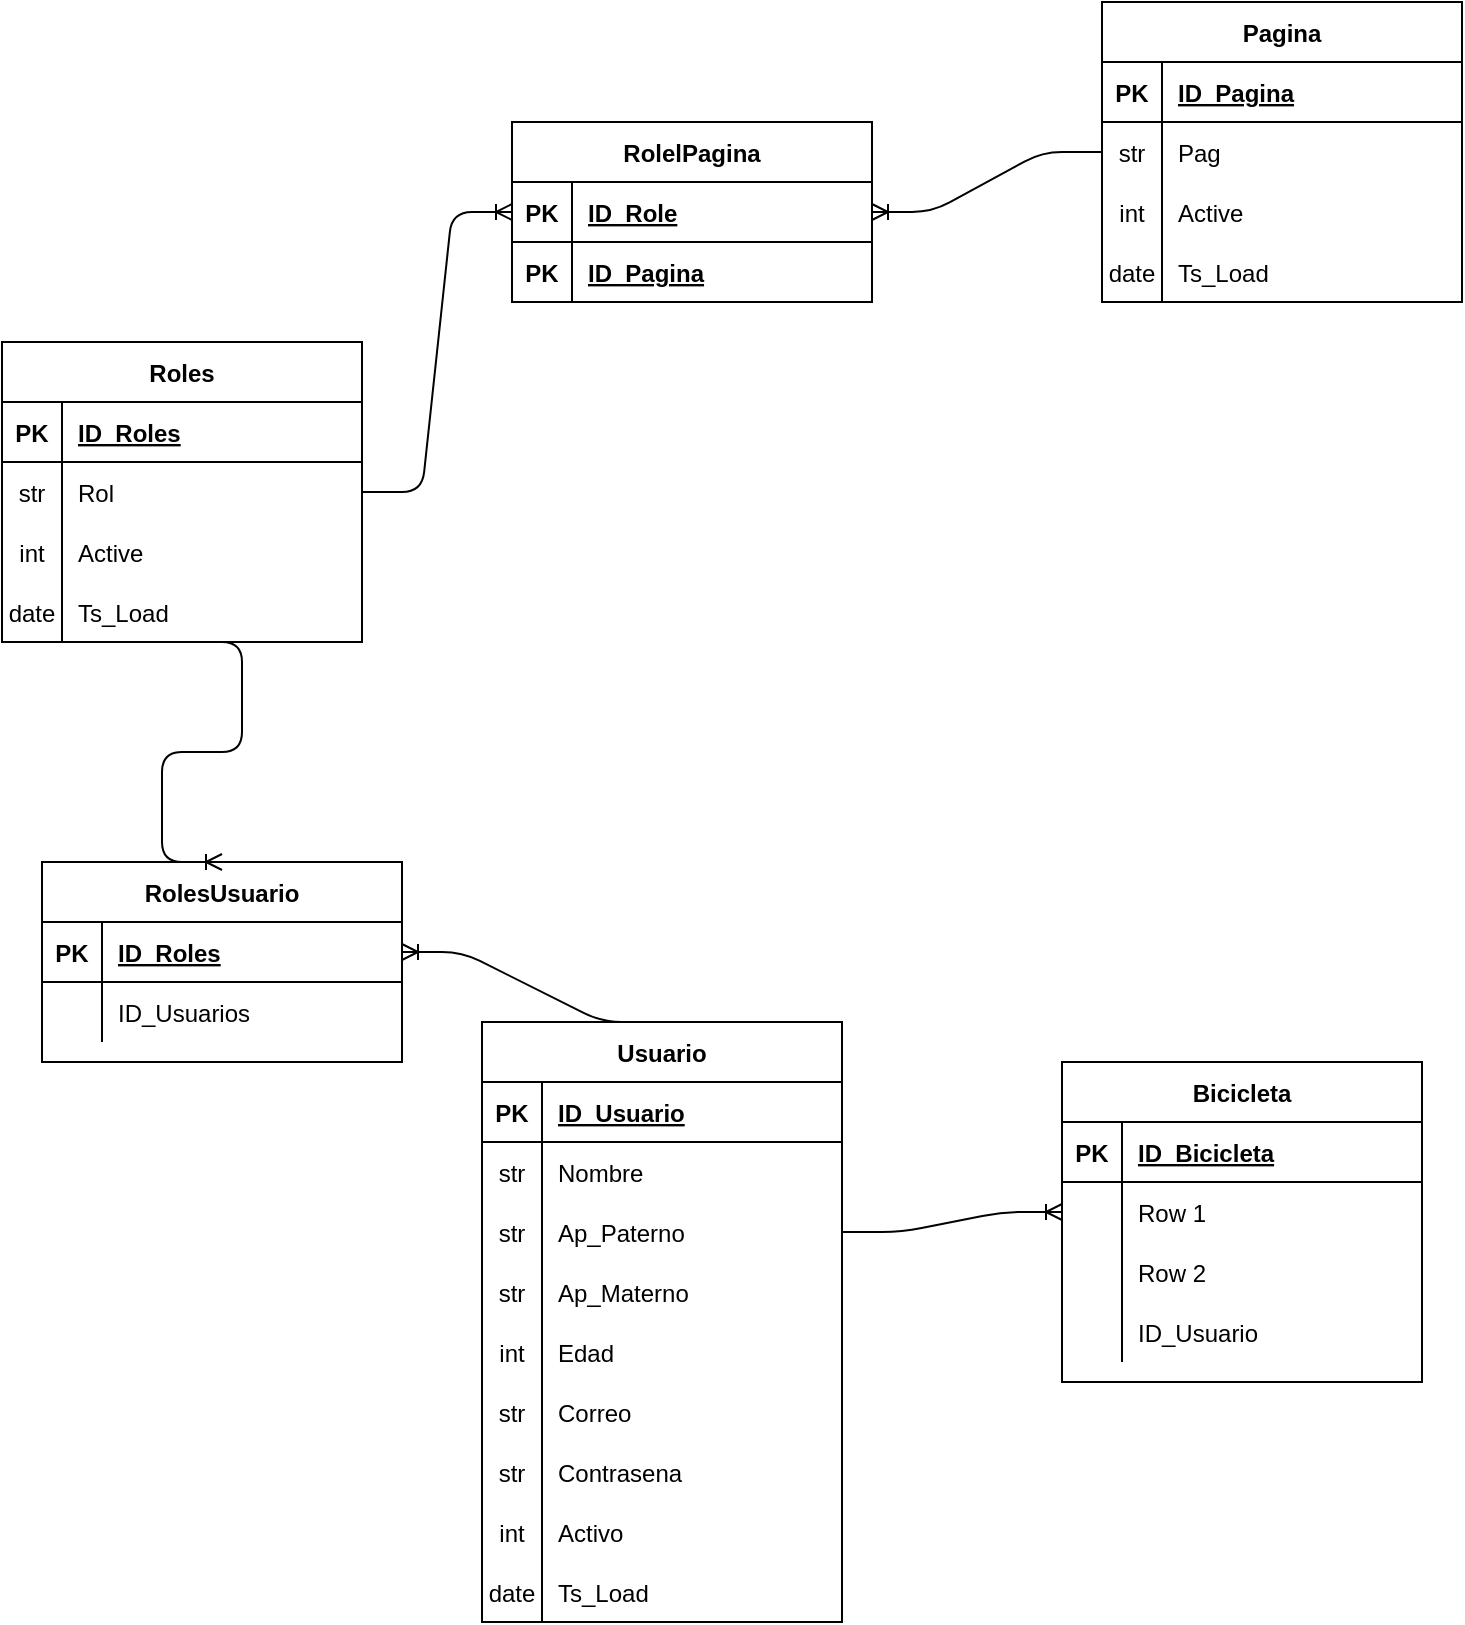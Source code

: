 <mxfile version="14.4.6" type="github">
  <diagram id="pZZokysNZ_JPnL4x6vj1" name="Page-1">
    <mxGraphModel dx="2062" dy="1122" grid="1" gridSize="10" guides="1" tooltips="1" connect="1" arrows="1" fold="1" page="1" pageScale="1" pageWidth="850" pageHeight="1100" math="0" shadow="0">
      <root>
        <mxCell id="0" />
        <mxCell id="1" parent="0" />
        <mxCell id="bvPA_FF6MryoIzN2uko0-1" value="Roles" style="shape=table;startSize=30;container=1;collapsible=1;childLayout=tableLayout;fixedRows=1;rowLines=0;fontStyle=1;align=center;resizeLast=1;" parent="1" vertex="1">
          <mxGeometry x="80" y="320" width="180" height="150" as="geometry" />
        </mxCell>
        <mxCell id="bvPA_FF6MryoIzN2uko0-2" value="" style="shape=partialRectangle;collapsible=0;dropTarget=0;pointerEvents=0;fillColor=none;top=0;left=0;bottom=1;right=0;points=[[0,0.5],[1,0.5]];portConstraint=eastwest;" parent="bvPA_FF6MryoIzN2uko0-1" vertex="1">
          <mxGeometry y="30" width="180" height="30" as="geometry" />
        </mxCell>
        <mxCell id="bvPA_FF6MryoIzN2uko0-3" value="PK" style="shape=partialRectangle;connectable=0;fillColor=none;top=0;left=0;bottom=0;right=0;fontStyle=1;overflow=hidden;" parent="bvPA_FF6MryoIzN2uko0-2" vertex="1">
          <mxGeometry width="30" height="30" as="geometry" />
        </mxCell>
        <mxCell id="bvPA_FF6MryoIzN2uko0-4" value="ID_Roles" style="shape=partialRectangle;connectable=0;fillColor=none;top=0;left=0;bottom=0;right=0;align=left;spacingLeft=6;fontStyle=5;overflow=hidden;" parent="bvPA_FF6MryoIzN2uko0-2" vertex="1">
          <mxGeometry x="30" width="150" height="30" as="geometry" />
        </mxCell>
        <mxCell id="bvPA_FF6MryoIzN2uko0-5" value="" style="shape=partialRectangle;collapsible=0;dropTarget=0;pointerEvents=0;fillColor=none;top=0;left=0;bottom=0;right=0;points=[[0,0.5],[1,0.5]];portConstraint=eastwest;" parent="bvPA_FF6MryoIzN2uko0-1" vertex="1">
          <mxGeometry y="60" width="180" height="30" as="geometry" />
        </mxCell>
        <mxCell id="bvPA_FF6MryoIzN2uko0-6" value="str" style="shape=partialRectangle;connectable=0;fillColor=none;top=0;left=0;bottom=0;right=0;editable=1;overflow=hidden;" parent="bvPA_FF6MryoIzN2uko0-5" vertex="1">
          <mxGeometry width="30" height="30" as="geometry" />
        </mxCell>
        <mxCell id="bvPA_FF6MryoIzN2uko0-7" value="Rol" style="shape=partialRectangle;connectable=0;fillColor=none;top=0;left=0;bottom=0;right=0;align=left;spacingLeft=6;overflow=hidden;" parent="bvPA_FF6MryoIzN2uko0-5" vertex="1">
          <mxGeometry x="30" width="150" height="30" as="geometry" />
        </mxCell>
        <mxCell id="bvPA_FF6MryoIzN2uko0-8" value="" style="shape=partialRectangle;collapsible=0;dropTarget=0;pointerEvents=0;fillColor=none;top=0;left=0;bottom=0;right=0;points=[[0,0.5],[1,0.5]];portConstraint=eastwest;" parent="bvPA_FF6MryoIzN2uko0-1" vertex="1">
          <mxGeometry y="90" width="180" height="30" as="geometry" />
        </mxCell>
        <mxCell id="bvPA_FF6MryoIzN2uko0-9" value="int" style="shape=partialRectangle;connectable=0;fillColor=none;top=0;left=0;bottom=0;right=0;editable=1;overflow=hidden;" parent="bvPA_FF6MryoIzN2uko0-8" vertex="1">
          <mxGeometry width="30" height="30" as="geometry" />
        </mxCell>
        <mxCell id="bvPA_FF6MryoIzN2uko0-10" value="Active" style="shape=partialRectangle;connectable=0;fillColor=none;top=0;left=0;bottom=0;right=0;align=left;spacingLeft=6;overflow=hidden;" parent="bvPA_FF6MryoIzN2uko0-8" vertex="1">
          <mxGeometry x="30" width="150" height="30" as="geometry" />
        </mxCell>
        <mxCell id="-ePmhMvstfbtgGFghTTU-14" value="" style="shape=partialRectangle;collapsible=0;dropTarget=0;pointerEvents=0;fillColor=none;top=0;left=0;bottom=0;right=0;points=[[0,0.5],[1,0.5]];portConstraint=eastwest;" vertex="1" parent="bvPA_FF6MryoIzN2uko0-1">
          <mxGeometry y="120" width="180" height="30" as="geometry" />
        </mxCell>
        <mxCell id="-ePmhMvstfbtgGFghTTU-15" value="date" style="shape=partialRectangle;connectable=0;fillColor=none;top=0;left=0;bottom=0;right=0;editable=1;overflow=hidden;" vertex="1" parent="-ePmhMvstfbtgGFghTTU-14">
          <mxGeometry width="30" height="30" as="geometry" />
        </mxCell>
        <mxCell id="-ePmhMvstfbtgGFghTTU-16" value="Ts_Load" style="shape=partialRectangle;connectable=0;fillColor=none;top=0;left=0;bottom=0;right=0;align=left;spacingLeft=6;overflow=hidden;" vertex="1" parent="-ePmhMvstfbtgGFghTTU-14">
          <mxGeometry x="30" width="150" height="30" as="geometry" />
        </mxCell>
        <mxCell id="bvPA_FF6MryoIzN2uko0-14" value="Pagina" style="shape=table;startSize=30;container=1;collapsible=1;childLayout=tableLayout;fixedRows=1;rowLines=0;fontStyle=1;align=center;resizeLast=1;" parent="1" vertex="1">
          <mxGeometry x="630" y="150" width="180" height="150" as="geometry" />
        </mxCell>
        <mxCell id="bvPA_FF6MryoIzN2uko0-15" value="" style="shape=partialRectangle;collapsible=0;dropTarget=0;pointerEvents=0;fillColor=none;top=0;left=0;bottom=1;right=0;points=[[0,0.5],[1,0.5]];portConstraint=eastwest;" parent="bvPA_FF6MryoIzN2uko0-14" vertex="1">
          <mxGeometry y="30" width="180" height="30" as="geometry" />
        </mxCell>
        <mxCell id="bvPA_FF6MryoIzN2uko0-16" value="PK" style="shape=partialRectangle;connectable=0;fillColor=none;top=0;left=0;bottom=0;right=0;fontStyle=1;overflow=hidden;" parent="bvPA_FF6MryoIzN2uko0-15" vertex="1">
          <mxGeometry width="30" height="30" as="geometry" />
        </mxCell>
        <mxCell id="bvPA_FF6MryoIzN2uko0-17" value="ID_Pagina" style="shape=partialRectangle;connectable=0;fillColor=none;top=0;left=0;bottom=0;right=0;align=left;spacingLeft=6;fontStyle=5;overflow=hidden;" parent="bvPA_FF6MryoIzN2uko0-15" vertex="1">
          <mxGeometry x="30" width="150" height="30" as="geometry" />
        </mxCell>
        <mxCell id="bvPA_FF6MryoIzN2uko0-18" value="" style="shape=partialRectangle;collapsible=0;dropTarget=0;pointerEvents=0;fillColor=none;top=0;left=0;bottom=0;right=0;points=[[0,0.5],[1,0.5]];portConstraint=eastwest;" parent="bvPA_FF6MryoIzN2uko0-14" vertex="1">
          <mxGeometry y="60" width="180" height="30" as="geometry" />
        </mxCell>
        <mxCell id="bvPA_FF6MryoIzN2uko0-19" value="str" style="shape=partialRectangle;connectable=0;fillColor=none;top=0;left=0;bottom=0;right=0;editable=1;overflow=hidden;" parent="bvPA_FF6MryoIzN2uko0-18" vertex="1">
          <mxGeometry width="30" height="30" as="geometry" />
        </mxCell>
        <mxCell id="bvPA_FF6MryoIzN2uko0-20" value="Pag" style="shape=partialRectangle;connectable=0;fillColor=none;top=0;left=0;bottom=0;right=0;align=left;spacingLeft=6;overflow=hidden;" parent="bvPA_FF6MryoIzN2uko0-18" vertex="1">
          <mxGeometry x="30" width="150" height="30" as="geometry" />
        </mxCell>
        <mxCell id="bvPA_FF6MryoIzN2uko0-21" value="" style="shape=partialRectangle;collapsible=0;dropTarget=0;pointerEvents=0;fillColor=none;top=0;left=0;bottom=0;right=0;points=[[0,0.5],[1,0.5]];portConstraint=eastwest;" parent="bvPA_FF6MryoIzN2uko0-14" vertex="1">
          <mxGeometry y="90" width="180" height="30" as="geometry" />
        </mxCell>
        <mxCell id="bvPA_FF6MryoIzN2uko0-22" value="int" style="shape=partialRectangle;connectable=0;fillColor=none;top=0;left=0;bottom=0;right=0;editable=1;overflow=hidden;" parent="bvPA_FF6MryoIzN2uko0-21" vertex="1">
          <mxGeometry width="30" height="30" as="geometry" />
        </mxCell>
        <mxCell id="bvPA_FF6MryoIzN2uko0-23" value="Active" style="shape=partialRectangle;connectable=0;fillColor=none;top=0;left=0;bottom=0;right=0;align=left;spacingLeft=6;overflow=hidden;" parent="bvPA_FF6MryoIzN2uko0-21" vertex="1">
          <mxGeometry x="30" width="150" height="30" as="geometry" />
        </mxCell>
        <mxCell id="-ePmhMvstfbtgGFghTTU-1" value="" style="shape=partialRectangle;collapsible=0;dropTarget=0;pointerEvents=0;fillColor=none;top=0;left=0;bottom=0;right=0;points=[[0,0.5],[1,0.5]];portConstraint=eastwest;" vertex="1" parent="bvPA_FF6MryoIzN2uko0-14">
          <mxGeometry y="120" width="180" height="30" as="geometry" />
        </mxCell>
        <mxCell id="-ePmhMvstfbtgGFghTTU-2" value="date" style="shape=partialRectangle;connectable=0;fillColor=none;top=0;left=0;bottom=0;right=0;editable=1;overflow=hidden;" vertex="1" parent="-ePmhMvstfbtgGFghTTU-1">
          <mxGeometry width="30" height="30" as="geometry" />
        </mxCell>
        <mxCell id="-ePmhMvstfbtgGFghTTU-3" value="Ts_Load" style="shape=partialRectangle;connectable=0;fillColor=none;top=0;left=0;bottom=0;right=0;align=left;spacingLeft=6;overflow=hidden;" vertex="1" parent="-ePmhMvstfbtgGFghTTU-1">
          <mxGeometry x="30" width="150" height="30" as="geometry" />
        </mxCell>
        <mxCell id="bvPA_FF6MryoIzN2uko0-30" value="RolelPagina" style="shape=table;startSize=30;container=1;collapsible=1;childLayout=tableLayout;fixedRows=1;rowLines=0;fontStyle=1;align=center;resizeLast=1;" parent="1" vertex="1">
          <mxGeometry x="335" y="210" width="180" height="90" as="geometry" />
        </mxCell>
        <mxCell id="bvPA_FF6MryoIzN2uko0-31" value="" style="shape=partialRectangle;collapsible=0;dropTarget=0;pointerEvents=0;fillColor=none;top=0;left=0;bottom=1;right=0;points=[[0,0.5],[1,0.5]];portConstraint=eastwest;" parent="bvPA_FF6MryoIzN2uko0-30" vertex="1">
          <mxGeometry y="30" width="180" height="30" as="geometry" />
        </mxCell>
        <mxCell id="bvPA_FF6MryoIzN2uko0-32" value="PK" style="shape=partialRectangle;connectable=0;fillColor=none;top=0;left=0;bottom=0;right=0;fontStyle=1;overflow=hidden;" parent="bvPA_FF6MryoIzN2uko0-31" vertex="1">
          <mxGeometry width="30" height="30" as="geometry" />
        </mxCell>
        <mxCell id="bvPA_FF6MryoIzN2uko0-33" value="ID_Role" style="shape=partialRectangle;connectable=0;fillColor=none;top=0;left=0;bottom=0;right=0;align=left;spacingLeft=6;fontStyle=5;overflow=hidden;" parent="bvPA_FF6MryoIzN2uko0-31" vertex="1">
          <mxGeometry x="30" width="150" height="30" as="geometry" />
        </mxCell>
        <mxCell id="bvPA_FF6MryoIzN2uko0-43" value="" style="shape=partialRectangle;collapsible=0;dropTarget=0;pointerEvents=0;fillColor=none;top=0;left=0;bottom=1;right=0;points=[[0,0.5],[1,0.5]];portConstraint=eastwest;" parent="bvPA_FF6MryoIzN2uko0-30" vertex="1">
          <mxGeometry y="60" width="180" height="30" as="geometry" />
        </mxCell>
        <mxCell id="bvPA_FF6MryoIzN2uko0-44" value="PK" style="shape=partialRectangle;connectable=0;fillColor=none;top=0;left=0;bottom=0;right=0;fontStyle=1;overflow=hidden;" parent="bvPA_FF6MryoIzN2uko0-43" vertex="1">
          <mxGeometry width="30" height="30" as="geometry" />
        </mxCell>
        <mxCell id="bvPA_FF6MryoIzN2uko0-45" value="ID_Pagina" style="shape=partialRectangle;connectable=0;fillColor=none;top=0;left=0;bottom=0;right=0;align=left;spacingLeft=6;fontStyle=5;overflow=hidden;" parent="bvPA_FF6MryoIzN2uko0-43" vertex="1">
          <mxGeometry x="30" width="150" height="30" as="geometry" />
        </mxCell>
        <mxCell id="bvPA_FF6MryoIzN2uko0-47" value="" style="edgeStyle=entityRelationEdgeStyle;fontSize=12;html=1;endArrow=ERoneToMany;exitX=1;exitY=0.5;exitDx=0;exitDy=0;entryX=0;entryY=0.5;entryDx=0;entryDy=0;" parent="1" source="bvPA_FF6MryoIzN2uko0-5" target="bvPA_FF6MryoIzN2uko0-31" edge="1">
          <mxGeometry width="100" height="100" relative="1" as="geometry">
            <mxPoint x="380" y="620" as="sourcePoint" />
            <mxPoint x="480" y="520" as="targetPoint" />
          </mxGeometry>
        </mxCell>
        <mxCell id="bvPA_FF6MryoIzN2uko0-49" value="" style="edgeStyle=entityRelationEdgeStyle;fontSize=12;html=1;endArrow=ERoneToMany;exitX=0;exitY=0.5;exitDx=0;exitDy=0;entryX=1;entryY=0.5;entryDx=0;entryDy=0;" parent="1" source="bvPA_FF6MryoIzN2uko0-18" target="bvPA_FF6MryoIzN2uko0-31" edge="1">
          <mxGeometry width="100" height="100" relative="1" as="geometry">
            <mxPoint x="380" y="620" as="sourcePoint" />
            <mxPoint x="480" y="520" as="targetPoint" />
          </mxGeometry>
        </mxCell>
        <mxCell id="bvPA_FF6MryoIzN2uko0-50" value="Usuario" style="shape=table;startSize=30;container=1;collapsible=1;childLayout=tableLayout;fixedRows=1;rowLines=0;fontStyle=1;align=center;resizeLast=1;" parent="1" vertex="1">
          <mxGeometry x="320" y="660" width="180" height="300" as="geometry" />
        </mxCell>
        <mxCell id="bvPA_FF6MryoIzN2uko0-51" value="" style="shape=partialRectangle;collapsible=0;dropTarget=0;pointerEvents=0;fillColor=none;top=0;left=0;bottom=1;right=0;points=[[0,0.5],[1,0.5]];portConstraint=eastwest;" parent="bvPA_FF6MryoIzN2uko0-50" vertex="1">
          <mxGeometry y="30" width="180" height="30" as="geometry" />
        </mxCell>
        <mxCell id="bvPA_FF6MryoIzN2uko0-52" value="PK" style="shape=partialRectangle;connectable=0;fillColor=none;top=0;left=0;bottom=0;right=0;fontStyle=1;overflow=hidden;" parent="bvPA_FF6MryoIzN2uko0-51" vertex="1">
          <mxGeometry width="30" height="30" as="geometry" />
        </mxCell>
        <mxCell id="bvPA_FF6MryoIzN2uko0-53" value="ID_Usuario" style="shape=partialRectangle;connectable=0;fillColor=none;top=0;left=0;bottom=0;right=0;align=left;spacingLeft=6;fontStyle=5;overflow=hidden;" parent="bvPA_FF6MryoIzN2uko0-51" vertex="1">
          <mxGeometry x="30" width="150" height="30" as="geometry" />
        </mxCell>
        <mxCell id="bvPA_FF6MryoIzN2uko0-54" value="" style="shape=partialRectangle;collapsible=0;dropTarget=0;pointerEvents=0;fillColor=none;top=0;left=0;bottom=0;right=0;points=[[0,0.5],[1,0.5]];portConstraint=eastwest;" parent="bvPA_FF6MryoIzN2uko0-50" vertex="1">
          <mxGeometry y="60" width="180" height="30" as="geometry" />
        </mxCell>
        <mxCell id="bvPA_FF6MryoIzN2uko0-55" value="str" style="shape=partialRectangle;connectable=0;fillColor=none;top=0;left=0;bottom=0;right=0;editable=1;overflow=hidden;" parent="bvPA_FF6MryoIzN2uko0-54" vertex="1">
          <mxGeometry width="30" height="30" as="geometry" />
        </mxCell>
        <mxCell id="bvPA_FF6MryoIzN2uko0-56" value="Nombre" style="shape=partialRectangle;connectable=0;fillColor=none;top=0;left=0;bottom=0;right=0;align=left;spacingLeft=6;overflow=hidden;" parent="bvPA_FF6MryoIzN2uko0-54" vertex="1">
          <mxGeometry x="30" width="150" height="30" as="geometry" />
        </mxCell>
        <mxCell id="bvPA_FF6MryoIzN2uko0-82" value="" style="shape=partialRectangle;collapsible=0;dropTarget=0;pointerEvents=0;fillColor=none;top=0;left=0;bottom=0;right=0;points=[[0,0.5],[1,0.5]];portConstraint=eastwest;" parent="bvPA_FF6MryoIzN2uko0-50" vertex="1">
          <mxGeometry y="90" width="180" height="30" as="geometry" />
        </mxCell>
        <mxCell id="bvPA_FF6MryoIzN2uko0-83" value="str" style="shape=partialRectangle;connectable=0;fillColor=none;top=0;left=0;bottom=0;right=0;editable=1;overflow=hidden;" parent="bvPA_FF6MryoIzN2uko0-82" vertex="1">
          <mxGeometry width="30" height="30" as="geometry" />
        </mxCell>
        <mxCell id="bvPA_FF6MryoIzN2uko0-84" value="Ap_Paterno" style="shape=partialRectangle;connectable=0;fillColor=none;top=0;left=0;bottom=0;right=0;align=left;spacingLeft=6;overflow=hidden;" parent="bvPA_FF6MryoIzN2uko0-82" vertex="1">
          <mxGeometry x="30" width="150" height="30" as="geometry" />
        </mxCell>
        <mxCell id="bvPA_FF6MryoIzN2uko0-85" value="" style="shape=partialRectangle;collapsible=0;dropTarget=0;pointerEvents=0;fillColor=none;top=0;left=0;bottom=0;right=0;points=[[0,0.5],[1,0.5]];portConstraint=eastwest;" parent="bvPA_FF6MryoIzN2uko0-50" vertex="1">
          <mxGeometry y="120" width="180" height="30" as="geometry" />
        </mxCell>
        <mxCell id="bvPA_FF6MryoIzN2uko0-86" value="str" style="shape=partialRectangle;connectable=0;fillColor=none;top=0;left=0;bottom=0;right=0;editable=1;overflow=hidden;" parent="bvPA_FF6MryoIzN2uko0-85" vertex="1">
          <mxGeometry width="30" height="30" as="geometry" />
        </mxCell>
        <mxCell id="bvPA_FF6MryoIzN2uko0-87" value="Ap_Materno" style="shape=partialRectangle;connectable=0;fillColor=none;top=0;left=0;bottom=0;right=0;align=left;spacingLeft=6;overflow=hidden;" parent="bvPA_FF6MryoIzN2uko0-85" vertex="1">
          <mxGeometry x="30" width="150" height="30" as="geometry" />
        </mxCell>
        <mxCell id="bvPA_FF6MryoIzN2uko0-57" value="" style="shape=partialRectangle;collapsible=0;dropTarget=0;pointerEvents=0;fillColor=none;top=0;left=0;bottom=0;right=0;points=[[0,0.5],[1,0.5]];portConstraint=eastwest;" parent="bvPA_FF6MryoIzN2uko0-50" vertex="1">
          <mxGeometry y="150" width="180" height="30" as="geometry" />
        </mxCell>
        <mxCell id="bvPA_FF6MryoIzN2uko0-58" value="int" style="shape=partialRectangle;connectable=0;fillColor=none;top=0;left=0;bottom=0;right=0;editable=1;overflow=hidden;" parent="bvPA_FF6MryoIzN2uko0-57" vertex="1">
          <mxGeometry width="30" height="30" as="geometry" />
        </mxCell>
        <mxCell id="bvPA_FF6MryoIzN2uko0-59" value="Edad" style="shape=partialRectangle;connectable=0;fillColor=none;top=0;left=0;bottom=0;right=0;align=left;spacingLeft=6;overflow=hidden;" parent="bvPA_FF6MryoIzN2uko0-57" vertex="1">
          <mxGeometry x="30" width="150" height="30" as="geometry" />
        </mxCell>
        <mxCell id="bvPA_FF6MryoIzN2uko0-60" value="" style="shape=partialRectangle;collapsible=0;dropTarget=0;pointerEvents=0;fillColor=none;top=0;left=0;bottom=0;right=0;points=[[0,0.5],[1,0.5]];portConstraint=eastwest;" parent="bvPA_FF6MryoIzN2uko0-50" vertex="1">
          <mxGeometry y="180" width="180" height="30" as="geometry" />
        </mxCell>
        <mxCell id="bvPA_FF6MryoIzN2uko0-61" value="str" style="shape=partialRectangle;connectable=0;fillColor=none;top=0;left=0;bottom=0;right=0;editable=1;overflow=hidden;" parent="bvPA_FF6MryoIzN2uko0-60" vertex="1">
          <mxGeometry width="30" height="30" as="geometry" />
        </mxCell>
        <mxCell id="bvPA_FF6MryoIzN2uko0-62" value="Correo" style="shape=partialRectangle;connectable=0;fillColor=none;top=0;left=0;bottom=0;right=0;align=left;spacingLeft=6;overflow=hidden;" parent="bvPA_FF6MryoIzN2uko0-60" vertex="1">
          <mxGeometry x="30" width="150" height="30" as="geometry" />
        </mxCell>
        <mxCell id="bvPA_FF6MryoIzN2uko0-63" value="" style="shape=partialRectangle;collapsible=0;dropTarget=0;pointerEvents=0;fillColor=none;top=0;left=0;bottom=0;right=0;points=[[0,0.5],[1,0.5]];portConstraint=eastwest;" parent="bvPA_FF6MryoIzN2uko0-50" vertex="1">
          <mxGeometry y="210" width="180" height="30" as="geometry" />
        </mxCell>
        <mxCell id="bvPA_FF6MryoIzN2uko0-64" value="str" style="shape=partialRectangle;connectable=0;fillColor=none;top=0;left=0;bottom=0;right=0;editable=1;overflow=hidden;" parent="bvPA_FF6MryoIzN2uko0-63" vertex="1">
          <mxGeometry width="30" height="30" as="geometry" />
        </mxCell>
        <mxCell id="bvPA_FF6MryoIzN2uko0-65" value="Contrasena" style="shape=partialRectangle;connectable=0;fillColor=none;top=0;left=0;bottom=0;right=0;align=left;spacingLeft=6;overflow=hidden;" parent="bvPA_FF6MryoIzN2uko0-63" vertex="1">
          <mxGeometry x="30" width="150" height="30" as="geometry" />
        </mxCell>
        <mxCell id="bvPA_FF6MryoIzN2uko0-133" value="" style="shape=partialRectangle;collapsible=0;dropTarget=0;pointerEvents=0;fillColor=none;top=0;left=0;bottom=0;right=0;points=[[0,0.5],[1,0.5]];portConstraint=eastwest;" parent="bvPA_FF6MryoIzN2uko0-50" vertex="1">
          <mxGeometry y="240" width="180" height="30" as="geometry" />
        </mxCell>
        <mxCell id="bvPA_FF6MryoIzN2uko0-134" value="int" style="shape=partialRectangle;connectable=0;fillColor=none;top=0;left=0;bottom=0;right=0;editable=1;overflow=hidden;" parent="bvPA_FF6MryoIzN2uko0-133" vertex="1">
          <mxGeometry width="30" height="30" as="geometry" />
        </mxCell>
        <mxCell id="bvPA_FF6MryoIzN2uko0-135" value="Activo" style="shape=partialRectangle;connectable=0;fillColor=none;top=0;left=0;bottom=0;right=0;align=left;spacingLeft=6;overflow=hidden;" parent="bvPA_FF6MryoIzN2uko0-133" vertex="1">
          <mxGeometry x="30" width="150" height="30" as="geometry" />
        </mxCell>
        <mxCell id="-ePmhMvstfbtgGFghTTU-17" value="" style="shape=partialRectangle;collapsible=0;dropTarget=0;pointerEvents=0;fillColor=none;top=0;left=0;bottom=0;right=0;points=[[0,0.5],[1,0.5]];portConstraint=eastwest;" vertex="1" parent="bvPA_FF6MryoIzN2uko0-50">
          <mxGeometry y="270" width="180" height="30" as="geometry" />
        </mxCell>
        <mxCell id="-ePmhMvstfbtgGFghTTU-18" value="date" style="shape=partialRectangle;connectable=0;fillColor=none;top=0;left=0;bottom=0;right=0;editable=1;overflow=hidden;" vertex="1" parent="-ePmhMvstfbtgGFghTTU-17">
          <mxGeometry width="30" height="30" as="geometry" />
        </mxCell>
        <mxCell id="-ePmhMvstfbtgGFghTTU-19" value="Ts_Load" style="shape=partialRectangle;connectable=0;fillColor=none;top=0;left=0;bottom=0;right=0;align=left;spacingLeft=6;overflow=hidden;" vertex="1" parent="-ePmhMvstfbtgGFghTTU-17">
          <mxGeometry x="30" width="150" height="30" as="geometry" />
        </mxCell>
        <mxCell id="bvPA_FF6MryoIzN2uko0-101" value="Bicicleta" style="shape=table;startSize=30;container=1;collapsible=1;childLayout=tableLayout;fixedRows=1;rowLines=0;fontStyle=1;align=center;resizeLast=1;" parent="1" vertex="1">
          <mxGeometry x="610" y="680" width="180" height="160" as="geometry" />
        </mxCell>
        <mxCell id="bvPA_FF6MryoIzN2uko0-102" value="" style="shape=partialRectangle;collapsible=0;dropTarget=0;pointerEvents=0;fillColor=none;top=0;left=0;bottom=1;right=0;points=[[0,0.5],[1,0.5]];portConstraint=eastwest;" parent="bvPA_FF6MryoIzN2uko0-101" vertex="1">
          <mxGeometry y="30" width="180" height="30" as="geometry" />
        </mxCell>
        <mxCell id="bvPA_FF6MryoIzN2uko0-103" value="PK" style="shape=partialRectangle;connectable=0;fillColor=none;top=0;left=0;bottom=0;right=0;fontStyle=1;overflow=hidden;" parent="bvPA_FF6MryoIzN2uko0-102" vertex="1">
          <mxGeometry width="30" height="30" as="geometry" />
        </mxCell>
        <mxCell id="bvPA_FF6MryoIzN2uko0-104" value="ID_Bicicleta" style="shape=partialRectangle;connectable=0;fillColor=none;top=0;left=0;bottom=0;right=0;align=left;spacingLeft=6;fontStyle=5;overflow=hidden;" parent="bvPA_FF6MryoIzN2uko0-102" vertex="1">
          <mxGeometry x="30" width="150" height="30" as="geometry" />
        </mxCell>
        <mxCell id="bvPA_FF6MryoIzN2uko0-105" value="" style="shape=partialRectangle;collapsible=0;dropTarget=0;pointerEvents=0;fillColor=none;top=0;left=0;bottom=0;right=0;points=[[0,0.5],[1,0.5]];portConstraint=eastwest;" parent="bvPA_FF6MryoIzN2uko0-101" vertex="1">
          <mxGeometry y="60" width="180" height="30" as="geometry" />
        </mxCell>
        <mxCell id="bvPA_FF6MryoIzN2uko0-106" value="" style="shape=partialRectangle;connectable=0;fillColor=none;top=0;left=0;bottom=0;right=0;editable=1;overflow=hidden;" parent="bvPA_FF6MryoIzN2uko0-105" vertex="1">
          <mxGeometry width="30" height="30" as="geometry" />
        </mxCell>
        <mxCell id="bvPA_FF6MryoIzN2uko0-107" value="Row 1" style="shape=partialRectangle;connectable=0;fillColor=none;top=0;left=0;bottom=0;right=0;align=left;spacingLeft=6;overflow=hidden;" parent="bvPA_FF6MryoIzN2uko0-105" vertex="1">
          <mxGeometry x="30" width="150" height="30" as="geometry" />
        </mxCell>
        <mxCell id="bvPA_FF6MryoIzN2uko0-108" value="" style="shape=partialRectangle;collapsible=0;dropTarget=0;pointerEvents=0;fillColor=none;top=0;left=0;bottom=0;right=0;points=[[0,0.5],[1,0.5]];portConstraint=eastwest;" parent="bvPA_FF6MryoIzN2uko0-101" vertex="1">
          <mxGeometry y="90" width="180" height="30" as="geometry" />
        </mxCell>
        <mxCell id="bvPA_FF6MryoIzN2uko0-109" value="" style="shape=partialRectangle;connectable=0;fillColor=none;top=0;left=0;bottom=0;right=0;editable=1;overflow=hidden;" parent="bvPA_FF6MryoIzN2uko0-108" vertex="1">
          <mxGeometry width="30" height="30" as="geometry" />
        </mxCell>
        <mxCell id="bvPA_FF6MryoIzN2uko0-110" value="Row 2" style="shape=partialRectangle;connectable=0;fillColor=none;top=0;left=0;bottom=0;right=0;align=left;spacingLeft=6;overflow=hidden;" parent="bvPA_FF6MryoIzN2uko0-108" vertex="1">
          <mxGeometry x="30" width="150" height="30" as="geometry" />
        </mxCell>
        <mxCell id="bvPA_FF6MryoIzN2uko0-111" value="" style="shape=partialRectangle;collapsible=0;dropTarget=0;pointerEvents=0;fillColor=none;top=0;left=0;bottom=0;right=0;points=[[0,0.5],[1,0.5]];portConstraint=eastwest;" parent="bvPA_FF6MryoIzN2uko0-101" vertex="1">
          <mxGeometry y="120" width="180" height="30" as="geometry" />
        </mxCell>
        <mxCell id="bvPA_FF6MryoIzN2uko0-112" value="" style="shape=partialRectangle;connectable=0;fillColor=none;top=0;left=0;bottom=0;right=0;editable=1;overflow=hidden;" parent="bvPA_FF6MryoIzN2uko0-111" vertex="1">
          <mxGeometry width="30" height="30" as="geometry" />
        </mxCell>
        <mxCell id="bvPA_FF6MryoIzN2uko0-113" value="ID_Usuario" style="shape=partialRectangle;connectable=0;fillColor=none;top=0;left=0;bottom=0;right=0;align=left;spacingLeft=6;overflow=hidden;" parent="bvPA_FF6MryoIzN2uko0-111" vertex="1">
          <mxGeometry x="30" width="150" height="30" as="geometry" />
        </mxCell>
        <mxCell id="bvPA_FF6MryoIzN2uko0-114" value="" style="edgeStyle=entityRelationEdgeStyle;fontSize=12;html=1;endArrow=ERoneToMany;exitX=1;exitY=0.5;exitDx=0;exitDy=0;entryX=0;entryY=0.5;entryDx=0;entryDy=0;" parent="1" source="bvPA_FF6MryoIzN2uko0-82" target="bvPA_FF6MryoIzN2uko0-105" edge="1">
          <mxGeometry width="100" height="100" relative="1" as="geometry">
            <mxPoint x="380" y="620" as="sourcePoint" />
            <mxPoint x="480" y="520" as="targetPoint" />
          </mxGeometry>
        </mxCell>
        <mxCell id="bvPA_FF6MryoIzN2uko0-115" value="RolesUsuario" style="shape=table;startSize=30;container=1;collapsible=1;childLayout=tableLayout;fixedRows=1;rowLines=0;fontStyle=1;align=center;resizeLast=1;" parent="1" vertex="1">
          <mxGeometry x="100" y="580" width="180" height="100" as="geometry" />
        </mxCell>
        <mxCell id="bvPA_FF6MryoIzN2uko0-116" value="" style="shape=partialRectangle;collapsible=0;dropTarget=0;pointerEvents=0;fillColor=none;top=0;left=0;bottom=1;right=0;points=[[0,0.5],[1,0.5]];portConstraint=eastwest;" parent="bvPA_FF6MryoIzN2uko0-115" vertex="1">
          <mxGeometry y="30" width="180" height="30" as="geometry" />
        </mxCell>
        <mxCell id="bvPA_FF6MryoIzN2uko0-117" value="PK" style="shape=partialRectangle;connectable=0;fillColor=none;top=0;left=0;bottom=0;right=0;fontStyle=1;overflow=hidden;" parent="bvPA_FF6MryoIzN2uko0-116" vertex="1">
          <mxGeometry width="30" height="30" as="geometry" />
        </mxCell>
        <mxCell id="bvPA_FF6MryoIzN2uko0-118" value="ID_Roles" style="shape=partialRectangle;connectable=0;fillColor=none;top=0;left=0;bottom=0;right=0;align=left;spacingLeft=6;fontStyle=5;overflow=hidden;" parent="bvPA_FF6MryoIzN2uko0-116" vertex="1">
          <mxGeometry x="30" width="150" height="30" as="geometry" />
        </mxCell>
        <mxCell id="bvPA_FF6MryoIzN2uko0-119" value="" style="shape=partialRectangle;collapsible=0;dropTarget=0;pointerEvents=0;fillColor=none;top=0;left=0;bottom=0;right=0;points=[[0,0.5],[1,0.5]];portConstraint=eastwest;" parent="bvPA_FF6MryoIzN2uko0-115" vertex="1">
          <mxGeometry y="60" width="180" height="30" as="geometry" />
        </mxCell>
        <mxCell id="bvPA_FF6MryoIzN2uko0-120" value="" style="shape=partialRectangle;connectable=0;fillColor=none;top=0;left=0;bottom=0;right=0;editable=1;overflow=hidden;" parent="bvPA_FF6MryoIzN2uko0-119" vertex="1">
          <mxGeometry width="30" height="30" as="geometry" />
        </mxCell>
        <mxCell id="bvPA_FF6MryoIzN2uko0-121" value="ID_Usuarios" style="shape=partialRectangle;connectable=0;fillColor=none;top=0;left=0;bottom=0;right=0;align=left;spacingLeft=6;overflow=hidden;" parent="bvPA_FF6MryoIzN2uko0-119" vertex="1">
          <mxGeometry x="30" width="150" height="30" as="geometry" />
        </mxCell>
        <mxCell id="bvPA_FF6MryoIzN2uko0-131" value="" style="edgeStyle=entityRelationEdgeStyle;fontSize=12;html=1;endArrow=ERoneToMany;exitX=0.5;exitY=0;exitDx=0;exitDy=0;entryX=1;entryY=0.5;entryDx=0;entryDy=0;" parent="1" source="bvPA_FF6MryoIzN2uko0-50" target="bvPA_FF6MryoIzN2uko0-116" edge="1">
          <mxGeometry width="100" height="100" relative="1" as="geometry">
            <mxPoint x="380" y="620" as="sourcePoint" />
            <mxPoint x="480" y="520" as="targetPoint" />
          </mxGeometry>
        </mxCell>
        <mxCell id="bvPA_FF6MryoIzN2uko0-132" value="" style="edgeStyle=entityRelationEdgeStyle;fontSize=12;html=1;endArrow=ERoneToMany;exitX=0.5;exitY=1;exitDx=0;exitDy=0;exitPerimeter=0;entryX=0.5;entryY=0;entryDx=0;entryDy=0;" parent="1" source="-ePmhMvstfbtgGFghTTU-14" target="bvPA_FF6MryoIzN2uko0-115" edge="1">
          <mxGeometry width="100" height="100" relative="1" as="geometry">
            <mxPoint x="380" y="620" as="sourcePoint" />
            <mxPoint x="480" y="520" as="targetPoint" />
          </mxGeometry>
        </mxCell>
      </root>
    </mxGraphModel>
  </diagram>
</mxfile>
